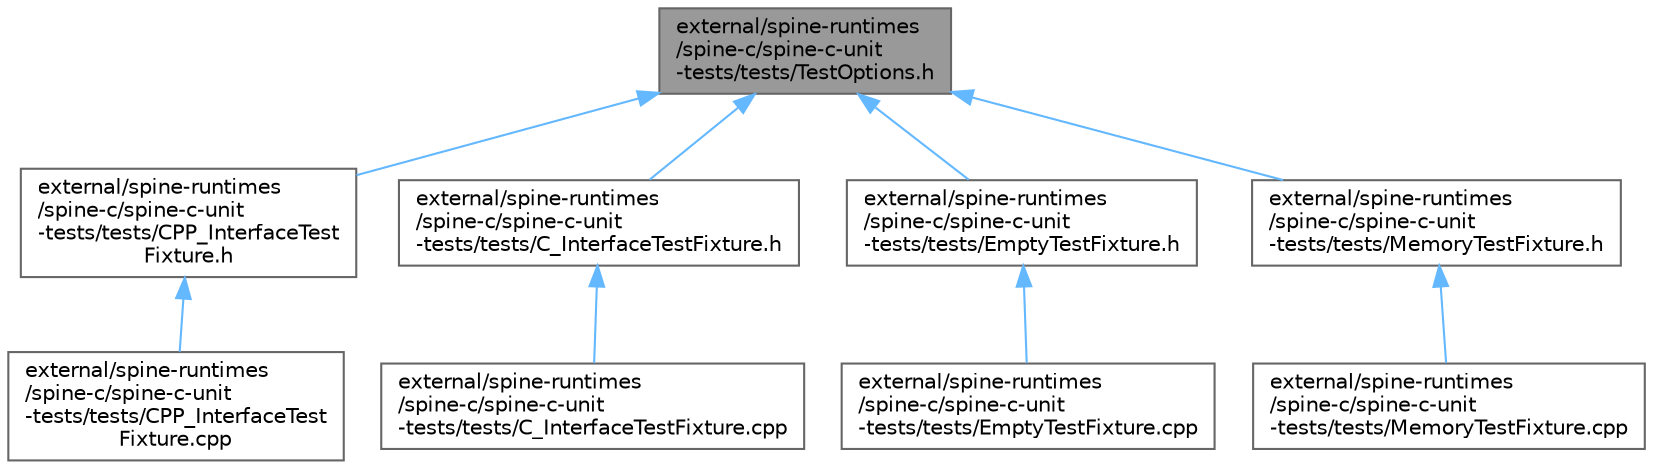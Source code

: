 digraph "external/spine-runtimes/spine-c/spine-c-unit-tests/tests/TestOptions.h"
{
 // LATEX_PDF_SIZE
  bgcolor="transparent";
  edge [fontname=Helvetica,fontsize=10,labelfontname=Helvetica,labelfontsize=10];
  node [fontname=Helvetica,fontsize=10,shape=box,height=0.2,width=0.4];
  Node1 [id="Node000001",label="external/spine-runtimes\l/spine-c/spine-c-unit\l-tests/tests/TestOptions.h",height=0.2,width=0.4,color="gray40", fillcolor="grey60", style="filled", fontcolor="black",tooltip=" "];
  Node1 -> Node2 [id="edge9_Node000001_Node000002",dir="back",color="steelblue1",style="solid",tooltip=" "];
  Node2 [id="Node000002",label="external/spine-runtimes\l/spine-c/spine-c-unit\l-tests/tests/CPP_InterfaceTest\lFixture.h",height=0.2,width=0.4,color="grey40", fillcolor="white", style="filled",URL="$_c_p_p___interface_test_fixture_8h.html",tooltip=" "];
  Node2 -> Node3 [id="edge10_Node000002_Node000003",dir="back",color="steelblue1",style="solid",tooltip=" "];
  Node3 [id="Node000003",label="external/spine-runtimes\l/spine-c/spine-c-unit\l-tests/tests/CPP_InterfaceTest\lFixture.cpp",height=0.2,width=0.4,color="grey40", fillcolor="white", style="filled",URL="$_c_p_p___interface_test_fixture_8cpp.html",tooltip=" "];
  Node1 -> Node4 [id="edge11_Node000001_Node000004",dir="back",color="steelblue1",style="solid",tooltip=" "];
  Node4 [id="Node000004",label="external/spine-runtimes\l/spine-c/spine-c-unit\l-tests/tests/C_InterfaceTestFixture.h",height=0.2,width=0.4,color="grey40", fillcolor="white", style="filled",URL="$_c___interface_test_fixture_8h.html",tooltip=" "];
  Node4 -> Node5 [id="edge12_Node000004_Node000005",dir="back",color="steelblue1",style="solid",tooltip=" "];
  Node5 [id="Node000005",label="external/spine-runtimes\l/spine-c/spine-c-unit\l-tests/tests/C_InterfaceTestFixture.cpp",height=0.2,width=0.4,color="grey40", fillcolor="white", style="filled",URL="$_c___interface_test_fixture_8cpp.html",tooltip=" "];
  Node1 -> Node6 [id="edge13_Node000001_Node000006",dir="back",color="steelblue1",style="solid",tooltip=" "];
  Node6 [id="Node000006",label="external/spine-runtimes\l/spine-c/spine-c-unit\l-tests/tests/EmptyTestFixture.h",height=0.2,width=0.4,color="grey40", fillcolor="white", style="filled",URL="$_empty_test_fixture_8h.html",tooltip=" "];
  Node6 -> Node7 [id="edge14_Node000006_Node000007",dir="back",color="steelblue1",style="solid",tooltip=" "];
  Node7 [id="Node000007",label="external/spine-runtimes\l/spine-c/spine-c-unit\l-tests/tests/EmptyTestFixture.cpp",height=0.2,width=0.4,color="grey40", fillcolor="white", style="filled",URL="$_empty_test_fixture_8cpp.html",tooltip=" "];
  Node1 -> Node8 [id="edge15_Node000001_Node000008",dir="back",color="steelblue1",style="solid",tooltip=" "];
  Node8 [id="Node000008",label="external/spine-runtimes\l/spine-c/spine-c-unit\l-tests/tests/MemoryTestFixture.h",height=0.2,width=0.4,color="grey40", fillcolor="white", style="filled",URL="$_memory_test_fixture_8h.html",tooltip=" "];
  Node8 -> Node9 [id="edge16_Node000008_Node000009",dir="back",color="steelblue1",style="solid",tooltip=" "];
  Node9 [id="Node000009",label="external/spine-runtimes\l/spine-c/spine-c-unit\l-tests/tests/MemoryTestFixture.cpp",height=0.2,width=0.4,color="grey40", fillcolor="white", style="filled",URL="$_memory_test_fixture_8cpp.html",tooltip=" "];
}
